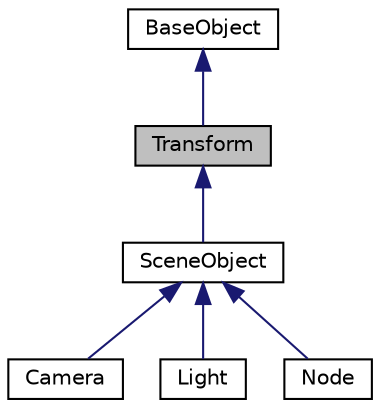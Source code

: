 digraph "Transform"
{
 // INTERACTIVE_SVG=YES
 // LATEX_PDF_SIZE
  edge [fontname="Helvetica",fontsize="10",labelfontname="Helvetica",labelfontsize="10"];
  node [fontname="Helvetica",fontsize="10",shape=record];
  Node1 [label="Transform",height=0.2,width=0.4,color="black", fillcolor="grey75", style="filled", fontcolor="black",tooltip="Handles all transformation operations such as scaling, rotating and translating"];
  Node2 -> Node1 [dir="back",color="midnightblue",fontsize="10",style="solid",fontname="Helvetica"];
  Node2 [label="BaseObject",height=0.2,width=0.4,color="black", fillcolor="white", style="filled",URL="$class_base_object.html",tooltip=" "];
  Node1 -> Node3 [dir="back",color="midnightblue",fontsize="10",style="solid",fontname="Helvetica"];
  Node3 [label="SceneObject",height=0.2,width=0.4,color="black", fillcolor="white", style="filled",URL="$class_scene_object.html",tooltip="Use for objects that residen within a scene"];
  Node3 -> Node4 [dir="back",color="midnightblue",fontsize="10",style="solid",fontname="Helvetica"];
  Node4 [label="Camera",height=0.2,width=0.4,color="black", fillcolor="white", style="filled",URL="$class_camera.html",tooltip="Holds parameters and settings for scene cameras. Viewing parameters and projection setup for the came..."];
  Node3 -> Node5 [dir="back",color="midnightblue",fontsize="10",style="solid",fontname="Helvetica"];
  Node5 [label="Light",height=0.2,width=0.4,color="black", fillcolor="white", style="filled",URL="$class_light.html",tooltip="Holds the parameters that describe a scene light source. Supports for three different types of light ..."];
  Node3 -> Node6 [dir="back",color="midnightblue",fontsize="10",style="solid",fontname="Helvetica"];
  Node6 [label="Node",height=0.2,width=0.4,color="black", fillcolor="white", style="filled",URL="$class_node.html",tooltip="Describes a node in scene. A node can contain an undefined number of meshes and subnodes."];
}
